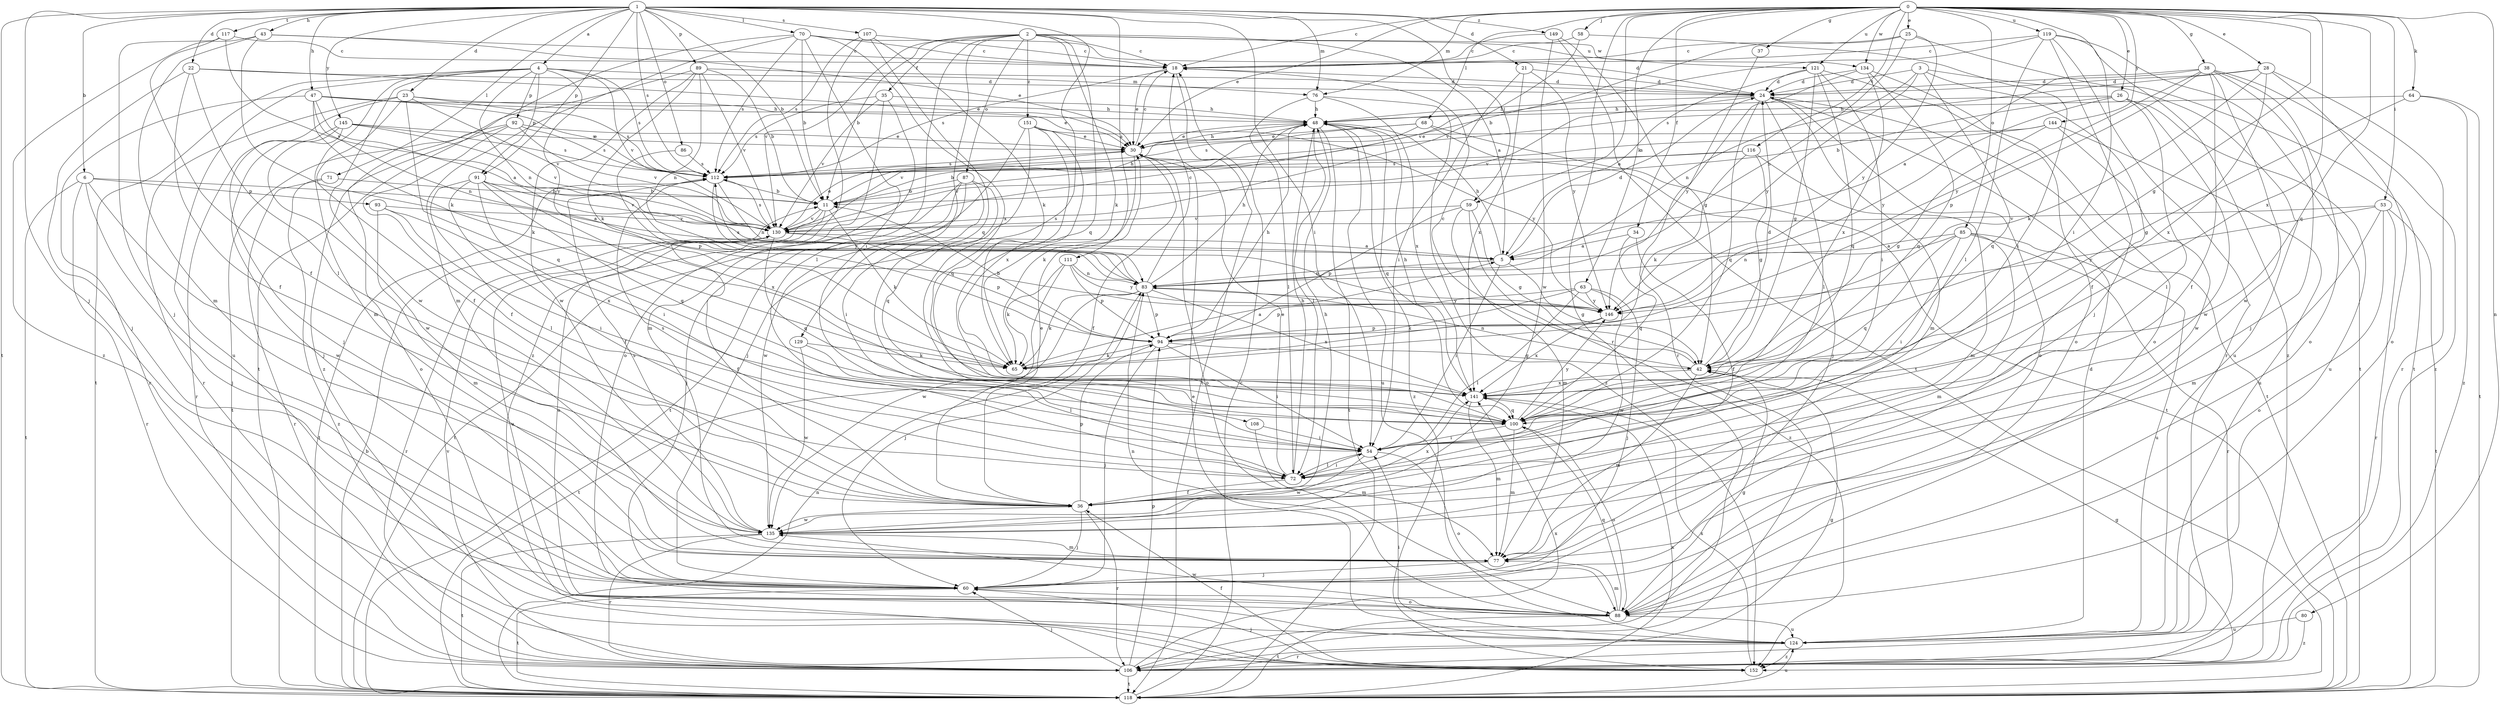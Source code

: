 strict digraph  {
0;
1;
2;
3;
4;
5;
6;
11;
18;
21;
22;
23;
24;
25;
26;
28;
30;
34;
35;
36;
37;
38;
42;
43;
47;
48;
53;
54;
58;
59;
60;
63;
64;
65;
68;
70;
71;
72;
76;
77;
80;
83;
85;
86;
87;
88;
89;
91;
92;
93;
94;
100;
106;
107;
108;
111;
112;
116;
117;
118;
119;
121;
124;
129;
130;
134;
135;
141;
144;
145;
146;
149;
151;
152;
0 -> 18  [label=c];
0 -> 25  [label=e];
0 -> 26  [label=e];
0 -> 28  [label=e];
0 -> 30  [label=e];
0 -> 34  [label=f];
0 -> 37  [label=g];
0 -> 38  [label=g];
0 -> 42  [label=g];
0 -> 53  [label=i];
0 -> 54  [label=i];
0 -> 58  [label=j];
0 -> 59  [label=j];
0 -> 63  [label=k];
0 -> 64  [label=k];
0 -> 68  [label=l];
0 -> 76  [label=m];
0 -> 80  [label=n];
0 -> 85  [label=o];
0 -> 100  [label=q];
0 -> 106  [label=r];
0 -> 116  [label=t];
0 -> 119  [label=u];
0 -> 121  [label=u];
0 -> 134  [label=w];
0 -> 141  [label=x];
0 -> 144  [label=y];
1 -> 4  [label=a];
1 -> 6  [label=b];
1 -> 11  [label=b];
1 -> 21  [label=d];
1 -> 22  [label=d];
1 -> 23  [label=d];
1 -> 43  [label=h];
1 -> 47  [label=h];
1 -> 54  [label=i];
1 -> 59  [label=j];
1 -> 60  [label=j];
1 -> 70  [label=l];
1 -> 71  [label=l];
1 -> 76  [label=m];
1 -> 86  [label=o];
1 -> 89  [label=p];
1 -> 91  [label=p];
1 -> 107  [label=s];
1 -> 108  [label=s];
1 -> 111  [label=s];
1 -> 112  [label=s];
1 -> 117  [label=t];
1 -> 118  [label=t];
1 -> 145  [label=y];
1 -> 149  [label=z];
2 -> 5  [label=a];
2 -> 11  [label=b];
2 -> 18  [label=c];
2 -> 35  [label=f];
2 -> 65  [label=k];
2 -> 72  [label=l];
2 -> 87  [label=o];
2 -> 100  [label=q];
2 -> 121  [label=u];
2 -> 129  [label=v];
2 -> 130  [label=v];
2 -> 134  [label=w];
2 -> 151  [label=z];
3 -> 24  [label=d];
3 -> 36  [label=f];
3 -> 83  [label=n];
3 -> 100  [label=q];
3 -> 124  [label=u];
3 -> 146  [label=y];
4 -> 76  [label=m];
4 -> 77  [label=m];
4 -> 83  [label=n];
4 -> 91  [label=p];
4 -> 92  [label=p];
4 -> 112  [label=s];
4 -> 118  [label=t];
4 -> 124  [label=u];
4 -> 130  [label=v];
4 -> 135  [label=w];
4 -> 146  [label=y];
5 -> 24  [label=d];
5 -> 42  [label=g];
5 -> 48  [label=h];
5 -> 54  [label=i];
5 -> 83  [label=n];
6 -> 5  [label=a];
6 -> 60  [label=j];
6 -> 93  [label=p];
6 -> 106  [label=r];
6 -> 118  [label=t];
6 -> 135  [label=w];
11 -> 48  [label=h];
11 -> 65  [label=k];
11 -> 88  [label=o];
11 -> 124  [label=u];
11 -> 130  [label=v];
18 -> 24  [label=d];
18 -> 30  [label=e];
18 -> 112  [label=s];
18 -> 118  [label=t];
21 -> 24  [label=d];
21 -> 54  [label=i];
21 -> 141  [label=x];
21 -> 146  [label=y];
22 -> 24  [label=d];
22 -> 30  [label=e];
22 -> 36  [label=f];
22 -> 60  [label=j];
22 -> 72  [label=l];
23 -> 36  [label=f];
23 -> 48  [label=h];
23 -> 60  [label=j];
23 -> 100  [label=q];
23 -> 106  [label=r];
23 -> 112  [label=s];
23 -> 130  [label=v];
24 -> 48  [label=h];
24 -> 72  [label=l];
24 -> 77  [label=m];
24 -> 88  [label=o];
24 -> 100  [label=q];
24 -> 118  [label=t];
24 -> 130  [label=v];
25 -> 11  [label=b];
25 -> 18  [label=c];
25 -> 83  [label=n];
25 -> 118  [label=t];
25 -> 146  [label=y];
26 -> 11  [label=b];
26 -> 48  [label=h];
26 -> 72  [label=l];
26 -> 124  [label=u];
26 -> 135  [label=w];
26 -> 146  [label=y];
28 -> 24  [label=d];
28 -> 65  [label=k];
28 -> 88  [label=o];
28 -> 106  [label=r];
28 -> 112  [label=s];
28 -> 141  [label=x];
30 -> 18  [label=c];
30 -> 36  [label=f];
30 -> 48  [label=h];
30 -> 65  [label=k];
30 -> 88  [label=o];
30 -> 112  [label=s];
34 -> 5  [label=a];
34 -> 36  [label=f];
34 -> 100  [label=q];
35 -> 48  [label=h];
35 -> 77  [label=m];
35 -> 88  [label=o];
35 -> 112  [label=s];
35 -> 130  [label=v];
36 -> 30  [label=e];
36 -> 48  [label=h];
36 -> 60  [label=j];
36 -> 94  [label=p];
36 -> 106  [label=r];
36 -> 135  [label=w];
36 -> 141  [label=x];
37 -> 106  [label=r];
38 -> 5  [label=a];
38 -> 24  [label=d];
38 -> 36  [label=f];
38 -> 60  [label=j];
38 -> 88  [label=o];
38 -> 94  [label=p];
38 -> 135  [label=w];
38 -> 146  [label=y];
38 -> 152  [label=z];
42 -> 18  [label=c];
42 -> 24  [label=d];
42 -> 77  [label=m];
42 -> 83  [label=n];
42 -> 141  [label=x];
43 -> 18  [label=c];
43 -> 30  [label=e];
43 -> 65  [label=k];
43 -> 77  [label=m];
43 -> 152  [label=z];
47 -> 5  [label=a];
47 -> 30  [label=e];
47 -> 48  [label=h];
47 -> 65  [label=k];
47 -> 83  [label=n];
47 -> 106  [label=r];
47 -> 112  [label=s];
48 -> 30  [label=e];
48 -> 72  [label=l];
48 -> 100  [label=q];
48 -> 118  [label=t];
48 -> 124  [label=u];
48 -> 152  [label=z];
53 -> 77  [label=m];
53 -> 88  [label=o];
53 -> 106  [label=r];
53 -> 118  [label=t];
53 -> 130  [label=v];
53 -> 146  [label=y];
54 -> 72  [label=l];
54 -> 88  [label=o];
54 -> 135  [label=w];
58 -> 18  [label=c];
58 -> 54  [label=i];
58 -> 130  [label=v];
59 -> 42  [label=g];
59 -> 77  [label=m];
59 -> 94  [label=p];
59 -> 130  [label=v];
59 -> 152  [label=z];
60 -> 88  [label=o];
60 -> 118  [label=t];
63 -> 60  [label=j];
63 -> 65  [label=k];
63 -> 72  [label=l];
63 -> 94  [label=p];
63 -> 135  [label=w];
63 -> 146  [label=y];
64 -> 42  [label=g];
64 -> 48  [label=h];
64 -> 118  [label=t];
64 -> 152  [label=z];
65 -> 5  [label=a];
68 -> 30  [label=e];
68 -> 60  [label=j];
68 -> 112  [label=s];
68 -> 118  [label=t];
68 -> 130  [label=v];
70 -> 11  [label=b];
70 -> 18  [label=c];
70 -> 24  [label=d];
70 -> 54  [label=i];
70 -> 77  [label=m];
70 -> 112  [label=s];
70 -> 118  [label=t];
70 -> 141  [label=x];
71 -> 11  [label=b];
71 -> 106  [label=r];
71 -> 152  [label=z];
72 -> 30  [label=e];
72 -> 36  [label=f];
72 -> 48  [label=h];
72 -> 54  [label=i];
72 -> 112  [label=s];
76 -> 48  [label=h];
76 -> 72  [label=l];
76 -> 141  [label=x];
76 -> 152  [label=z];
77 -> 60  [label=j];
80 -> 124  [label=u];
80 -> 152  [label=z];
83 -> 18  [label=c];
83 -> 48  [label=h];
83 -> 60  [label=j];
83 -> 65  [label=k];
83 -> 94  [label=p];
83 -> 112  [label=s];
83 -> 118  [label=t];
83 -> 141  [label=x];
83 -> 146  [label=y];
85 -> 5  [label=a];
85 -> 54  [label=i];
85 -> 77  [label=m];
85 -> 83  [label=n];
85 -> 100  [label=q];
85 -> 106  [label=r];
85 -> 124  [label=u];
86 -> 94  [label=p];
86 -> 112  [label=s];
87 -> 11  [label=b];
87 -> 54  [label=i];
87 -> 60  [label=j];
87 -> 100  [label=q];
87 -> 118  [label=t];
87 -> 135  [label=w];
88 -> 42  [label=g];
88 -> 77  [label=m];
88 -> 83  [label=n];
88 -> 100  [label=q];
88 -> 118  [label=t];
88 -> 124  [label=u];
88 -> 135  [label=w];
89 -> 11  [label=b];
89 -> 24  [label=d];
89 -> 65  [label=k];
89 -> 83  [label=n];
89 -> 130  [label=v];
89 -> 135  [label=w];
89 -> 152  [label=z];
91 -> 11  [label=b];
91 -> 36  [label=f];
91 -> 54  [label=i];
91 -> 72  [label=l];
91 -> 100  [label=q];
91 -> 130  [label=v];
91 -> 141  [label=x];
92 -> 30  [label=e];
92 -> 36  [label=f];
92 -> 88  [label=o];
92 -> 112  [label=s];
92 -> 118  [label=t];
92 -> 130  [label=v];
93 -> 54  [label=i];
93 -> 77  [label=m];
93 -> 130  [label=v];
93 -> 141  [label=x];
94 -> 11  [label=b];
94 -> 42  [label=g];
94 -> 48  [label=h];
94 -> 54  [label=i];
94 -> 60  [label=j];
94 -> 65  [label=k];
100 -> 54  [label=i];
100 -> 77  [label=m];
100 -> 88  [label=o];
100 -> 146  [label=y];
106 -> 42  [label=g];
106 -> 60  [label=j];
106 -> 94  [label=p];
106 -> 118  [label=t];
106 -> 130  [label=v];
106 -> 141  [label=x];
107 -> 18  [label=c];
107 -> 65  [label=k];
107 -> 100  [label=q];
107 -> 112  [label=s];
107 -> 152  [label=z];
108 -> 54  [label=i];
108 -> 77  [label=m];
111 -> 65  [label=k];
111 -> 83  [label=n];
111 -> 94  [label=p];
111 -> 135  [label=w];
111 -> 146  [label=y];
112 -> 11  [label=b];
112 -> 83  [label=n];
112 -> 118  [label=t];
112 -> 146  [label=y];
116 -> 11  [label=b];
116 -> 42  [label=g];
116 -> 65  [label=k];
116 -> 77  [label=m];
116 -> 112  [label=s];
117 -> 18  [label=c];
117 -> 36  [label=f];
117 -> 60  [label=j];
117 -> 130  [label=v];
118 -> 11  [label=b];
118 -> 18  [label=c];
118 -> 83  [label=n];
118 -> 124  [label=u];
118 -> 141  [label=x];
119 -> 18  [label=c];
119 -> 60  [label=j];
119 -> 72  [label=l];
119 -> 106  [label=r];
119 -> 118  [label=t];
119 -> 130  [label=v];
119 -> 152  [label=z];
121 -> 5  [label=a];
121 -> 24  [label=d];
121 -> 42  [label=g];
121 -> 54  [label=i];
121 -> 88  [label=o];
121 -> 100  [label=q];
124 -> 24  [label=d];
124 -> 30  [label=e];
124 -> 54  [label=i];
124 -> 106  [label=r];
124 -> 152  [label=z];
129 -> 65  [label=k];
129 -> 72  [label=l];
129 -> 135  [label=w];
130 -> 5  [label=a];
130 -> 30  [label=e];
130 -> 36  [label=f];
130 -> 94  [label=p];
130 -> 100  [label=q];
130 -> 106  [label=r];
130 -> 112  [label=s];
134 -> 24  [label=d];
134 -> 88  [label=o];
134 -> 100  [label=q];
134 -> 141  [label=x];
134 -> 146  [label=y];
135 -> 77  [label=m];
135 -> 106  [label=r];
135 -> 112  [label=s];
135 -> 118  [label=t];
141 -> 48  [label=h];
141 -> 77  [label=m];
141 -> 100  [label=q];
144 -> 30  [label=e];
144 -> 42  [label=g];
144 -> 112  [label=s];
144 -> 124  [label=u];
144 -> 135  [label=w];
145 -> 30  [label=e];
145 -> 60  [label=j];
145 -> 106  [label=r];
145 -> 112  [label=s];
145 -> 130  [label=v];
145 -> 135  [label=w];
146 -> 94  [label=p];
146 -> 141  [label=x];
149 -> 18  [label=c];
149 -> 42  [label=g];
149 -> 118  [label=t];
149 -> 135  [label=w];
151 -> 30  [label=e];
151 -> 60  [label=j];
151 -> 100  [label=q];
151 -> 118  [label=t];
151 -> 141  [label=x];
151 -> 146  [label=y];
152 -> 36  [label=f];
152 -> 42  [label=g];
152 -> 60  [label=j];
152 -> 141  [label=x];
}
